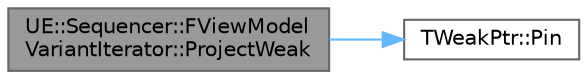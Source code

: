 digraph "UE::Sequencer::FViewModelVariantIterator::ProjectWeak"
{
 // INTERACTIVE_SVG=YES
 // LATEX_PDF_SIZE
  bgcolor="transparent";
  edge [fontname=Helvetica,fontsize=10,labelfontname=Helvetica,labelfontsize=10];
  node [fontname=Helvetica,fontsize=10,shape=box,height=0.2,width=0.4];
  rankdir="LR";
  Node1 [id="Node000001",label="UE::Sequencer::FViewModel\lVariantIterator::ProjectWeak",height=0.2,width=0.4,color="gray40", fillcolor="grey60", style="filled", fontcolor="black",tooltip=" "];
  Node1 -> Node2 [id="edge1_Node000001_Node000002",color="steelblue1",style="solid",tooltip=" "];
  Node2 [id="Node000002",label="TWeakPtr::Pin",height=0.2,width=0.4,color="grey40", fillcolor="white", style="filled",URL="$da/d84/classTWeakPtr.html#a6c47ad47977109111aabd164077af6bd",tooltip="Converts this weak pointer to a shared pointer that you can use to access the object (if it hasn't ex..."];
}
